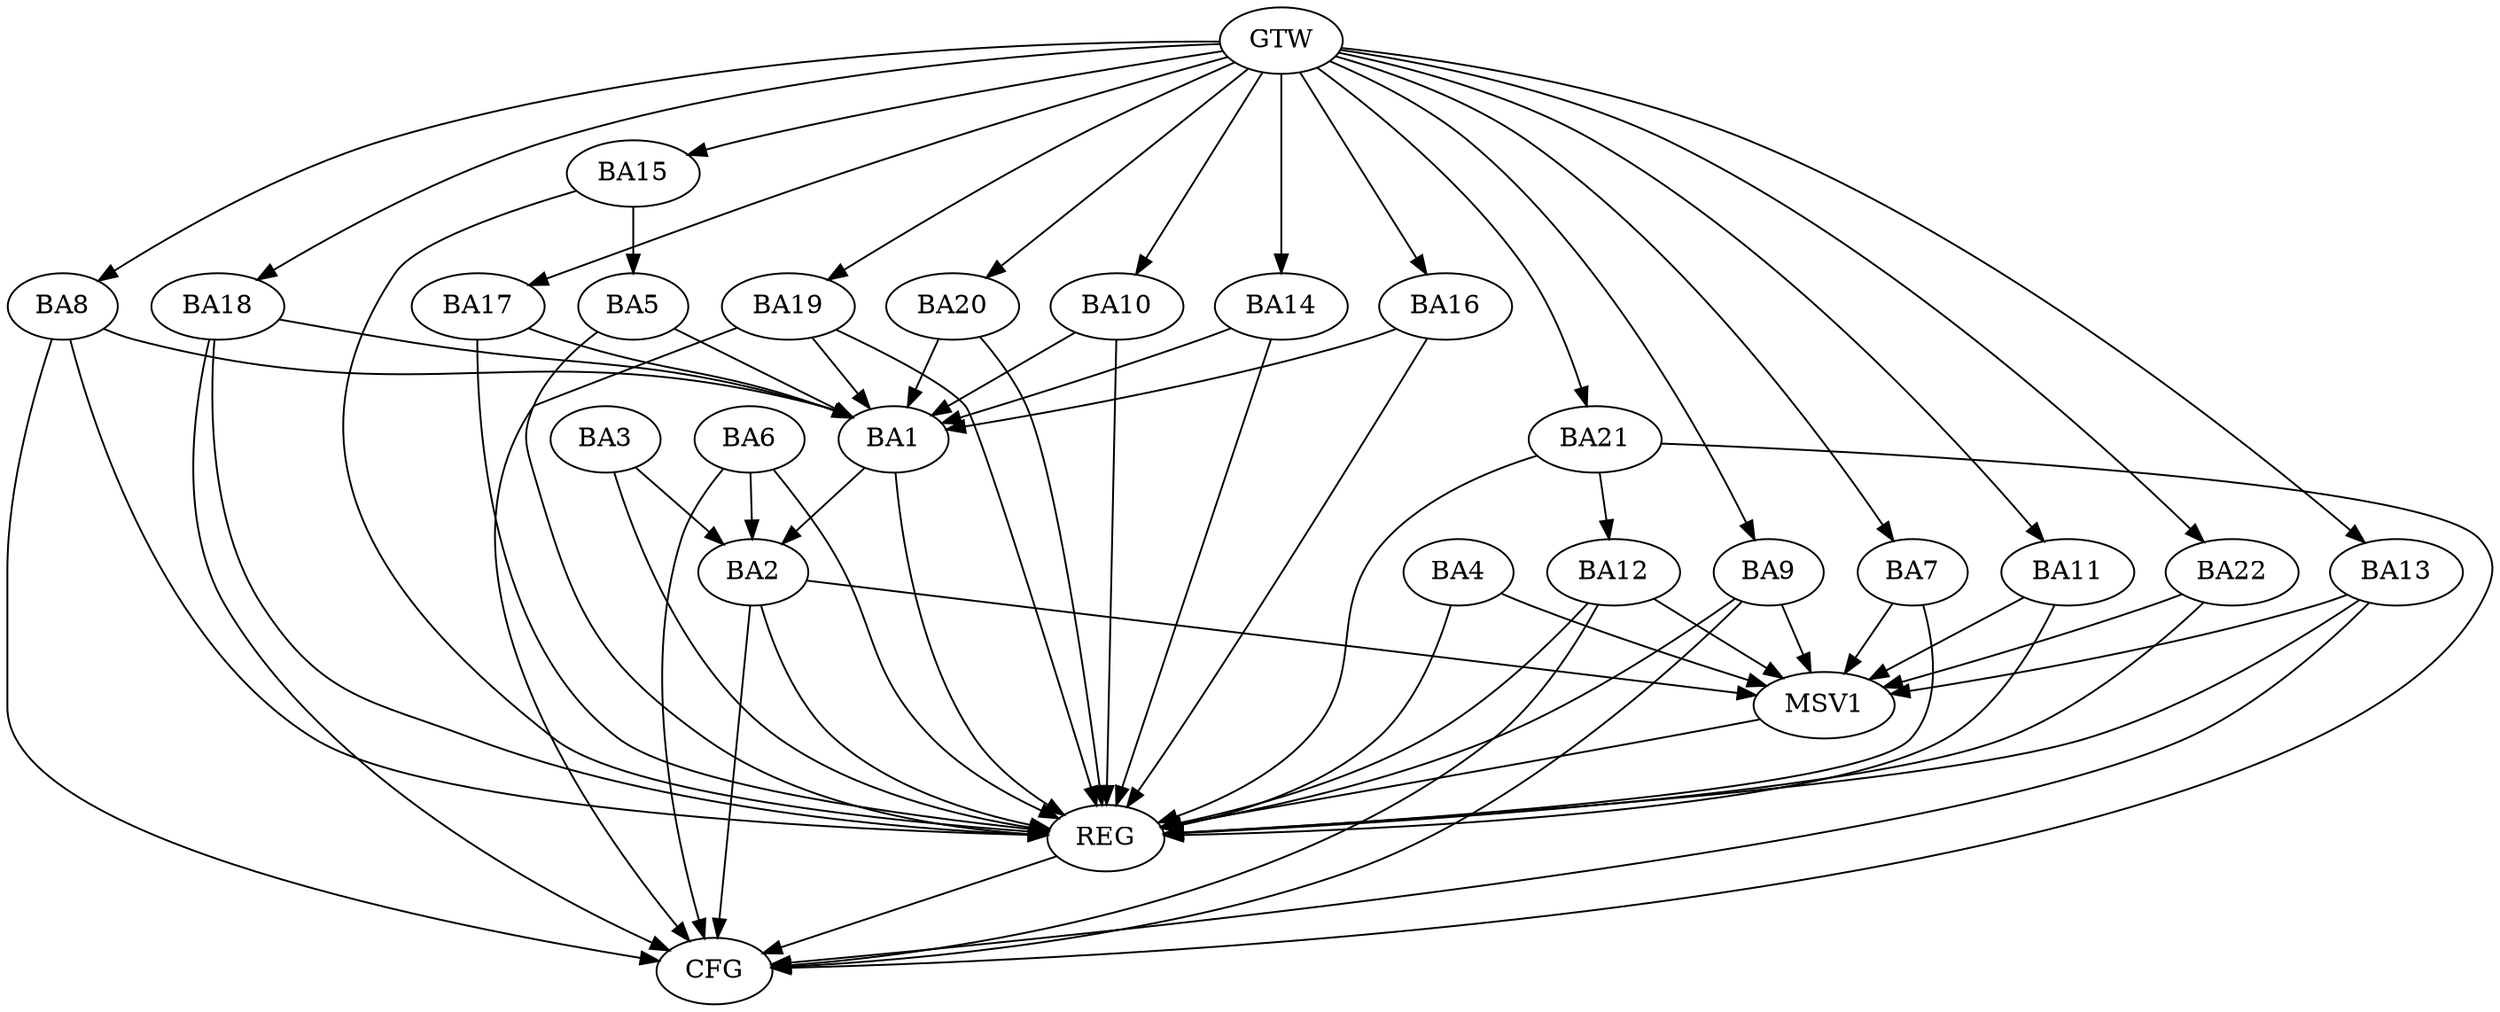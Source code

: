 strict digraph G {
  BA1 [ label="BA1" ];
  BA2 [ label="BA2" ];
  BA3 [ label="BA3" ];
  BA4 [ label="BA4" ];
  BA5 [ label="BA5" ];
  BA6 [ label="BA6" ];
  BA7 [ label="BA7" ];
  BA8 [ label="BA8" ];
  BA9 [ label="BA9" ];
  BA10 [ label="BA10" ];
  BA11 [ label="BA11" ];
  BA12 [ label="BA12" ];
  BA13 [ label="BA13" ];
  BA14 [ label="BA14" ];
  BA15 [ label="BA15" ];
  BA16 [ label="BA16" ];
  BA17 [ label="BA17" ];
  BA18 [ label="BA18" ];
  BA19 [ label="BA19" ];
  BA20 [ label="BA20" ];
  BA21 [ label="BA21" ];
  BA22 [ label="BA22" ];
  GTW [ label="GTW" ];
  REG [ label="REG" ];
  CFG [ label="CFG" ];
  MSV1 [ label="MSV1" ];
  BA1 -> BA2;
  BA3 -> BA2;
  BA6 -> BA2;
  BA15 -> BA5;
  BA21 -> BA12;
  GTW -> BA7;
  GTW -> BA8;
  GTW -> BA9;
  GTW -> BA10;
  GTW -> BA11;
  GTW -> BA13;
  GTW -> BA14;
  GTW -> BA15;
  GTW -> BA16;
  GTW -> BA17;
  GTW -> BA18;
  GTW -> BA19;
  GTW -> BA20;
  GTW -> BA21;
  GTW -> BA22;
  BA1 -> REG;
  BA2 -> REG;
  BA3 -> REG;
  BA4 -> REG;
  BA5 -> REG;
  BA6 -> REG;
  BA7 -> REG;
  BA8 -> REG;
  BA9 -> REG;
  BA10 -> REG;
  BA11 -> REG;
  BA12 -> REG;
  BA13 -> REG;
  BA14 -> REG;
  BA15 -> REG;
  BA16 -> REG;
  BA17 -> REG;
  BA18 -> REG;
  BA19 -> REG;
  BA20 -> REG;
  BA21 -> REG;
  BA22 -> REG;
  BA9 -> CFG;
  BA6 -> CFG;
  BA19 -> CFG;
  BA21 -> CFG;
  BA8 -> CFG;
  BA2 -> CFG;
  BA12 -> CFG;
  BA18 -> CFG;
  BA13 -> CFG;
  REG -> CFG;
  BA17 -> BA1;
  BA16 -> BA1;
  BA8 -> BA1;
  BA18 -> BA1;
  BA5 -> BA1;
  BA20 -> BA1;
  BA19 -> BA1;
  BA10 -> BA1;
  BA14 -> BA1;
  BA2 -> MSV1;
  BA4 -> MSV1;
  BA7 -> MSV1;
  BA9 -> MSV1;
  BA11 -> MSV1;
  BA13 -> MSV1;
  BA22 -> MSV1;
  BA12 -> MSV1;
  MSV1 -> REG;
}
